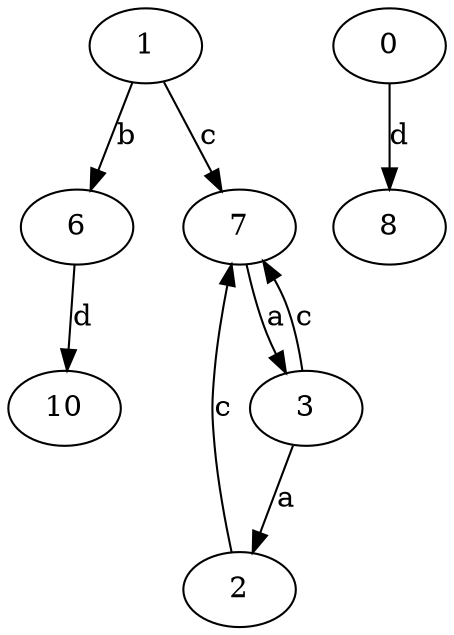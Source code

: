 strict digraph  {
1;
2;
3;
6;
7;
8;
0;
10;
1 -> 6  [label=b];
1 -> 7  [label=c];
2 -> 7  [label=c];
3 -> 2  [label=a];
3 -> 7  [label=c];
6 -> 10  [label=d];
7 -> 3  [label=a];
0 -> 8  [label=d];
}

